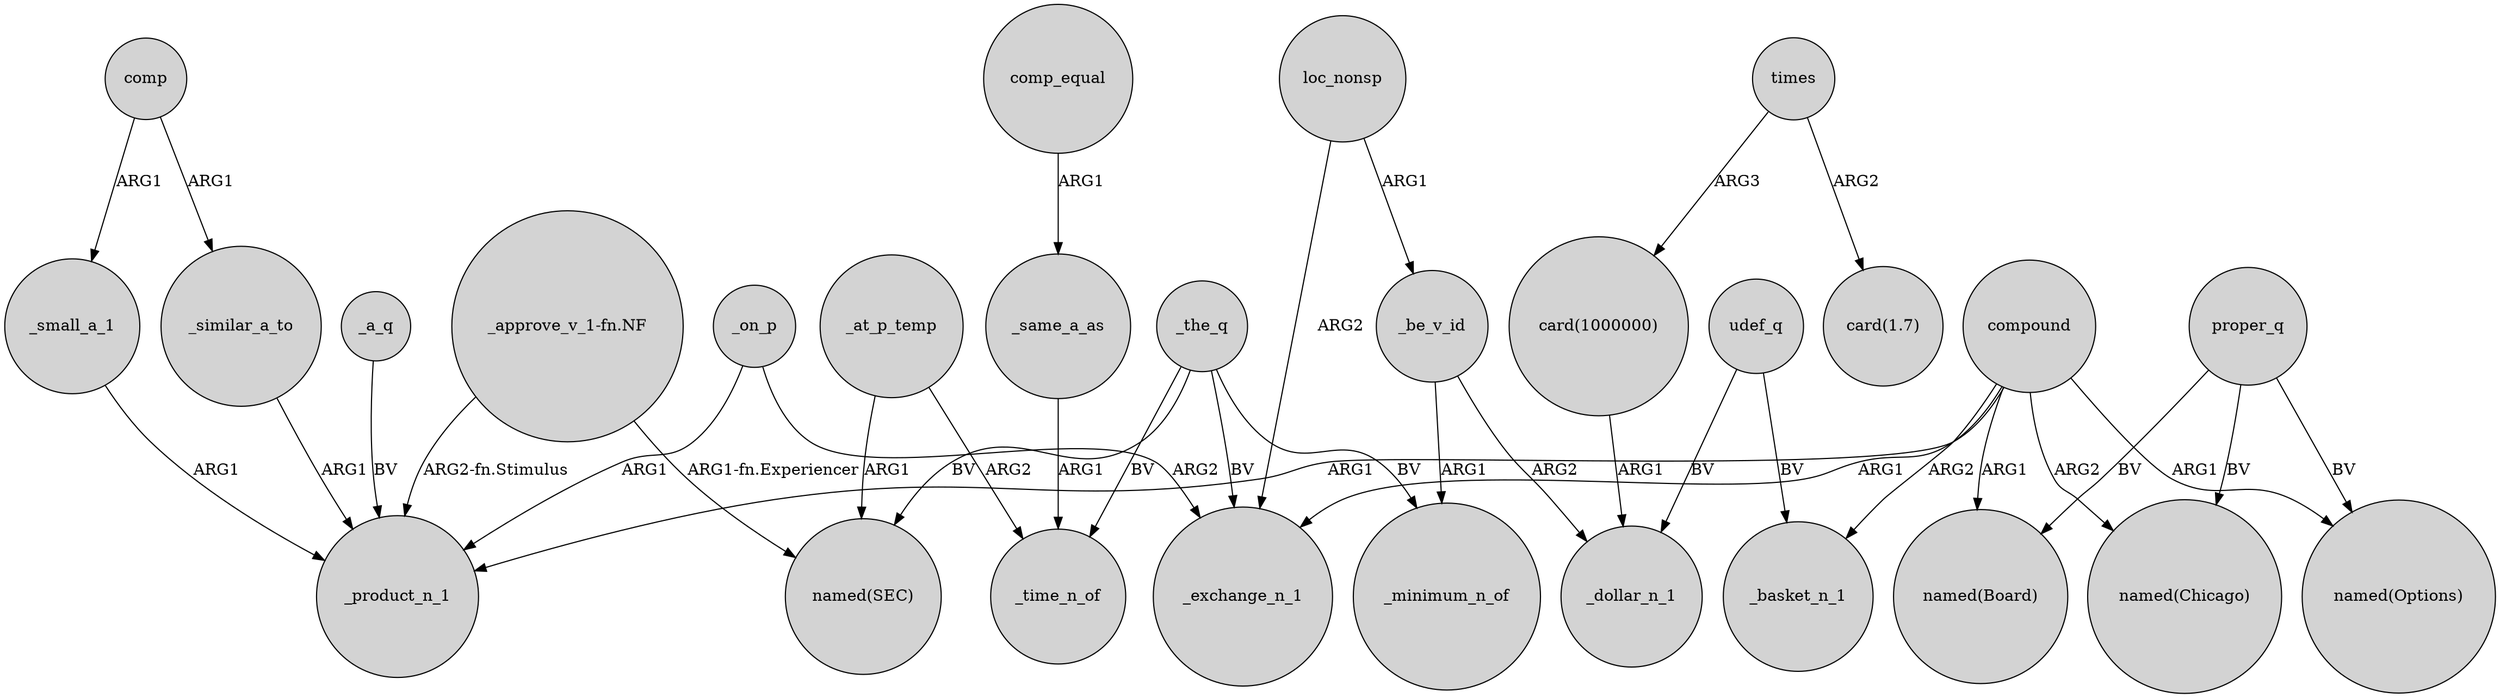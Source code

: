 digraph {
	node [shape=circle style=filled]
	udef_q -> _basket_n_1 [label=BV]
	comp -> _similar_a_to [label=ARG1]
	compound -> _product_n_1 [label=ARG1]
	"card(1000000)" -> _dollar_n_1 [label=ARG1]
	_the_q -> _minimum_n_of [label=BV]
	times -> "card(1.7)" [label=ARG2]
	loc_nonsp -> _exchange_n_1 [label=ARG2]
	"_approve_v_1-fn.NF" -> _product_n_1 [label="ARG2-fn.Stimulus"]
	_a_q -> _product_n_1 [label=BV]
	_at_p_temp -> _time_n_of [label=ARG2]
	_similar_a_to -> _product_n_1 [label=ARG1]
	proper_q -> "named(Board)" [label=BV]
	compound -> "named(Chicago)" [label=ARG2]
	_the_q -> "named(SEC)" [label=BV]
	_be_v_id -> _dollar_n_1 [label=ARG2]
	_be_v_id -> _minimum_n_of [label=ARG1]
	_the_q -> _time_n_of [label=BV]
	compound -> "named(Board)" [label=ARG1]
	comp_equal -> _same_a_as [label=ARG1]
	"_approve_v_1-fn.NF" -> "named(SEC)" [label="ARG1-fn.Experiencer"]
	compound -> _exchange_n_1 [label=ARG1]
	times -> "card(1000000)" [label=ARG3]
	comp -> _small_a_1 [label=ARG1]
	_on_p -> _product_n_1 [label=ARG1]
	_the_q -> _exchange_n_1 [label=BV]
	compound -> "named(Options)" [label=ARG1]
	_small_a_1 -> _product_n_1 [label=ARG1]
	_on_p -> _exchange_n_1 [label=ARG2]
	loc_nonsp -> _be_v_id [label=ARG1]
	_same_a_as -> _time_n_of [label=ARG1]
	proper_q -> "named(Options)" [label=BV]
	proper_q -> "named(Chicago)" [label=BV]
	_at_p_temp -> "named(SEC)" [label=ARG1]
	compound -> _basket_n_1 [label=ARG2]
	udef_q -> _dollar_n_1 [label=BV]
}
